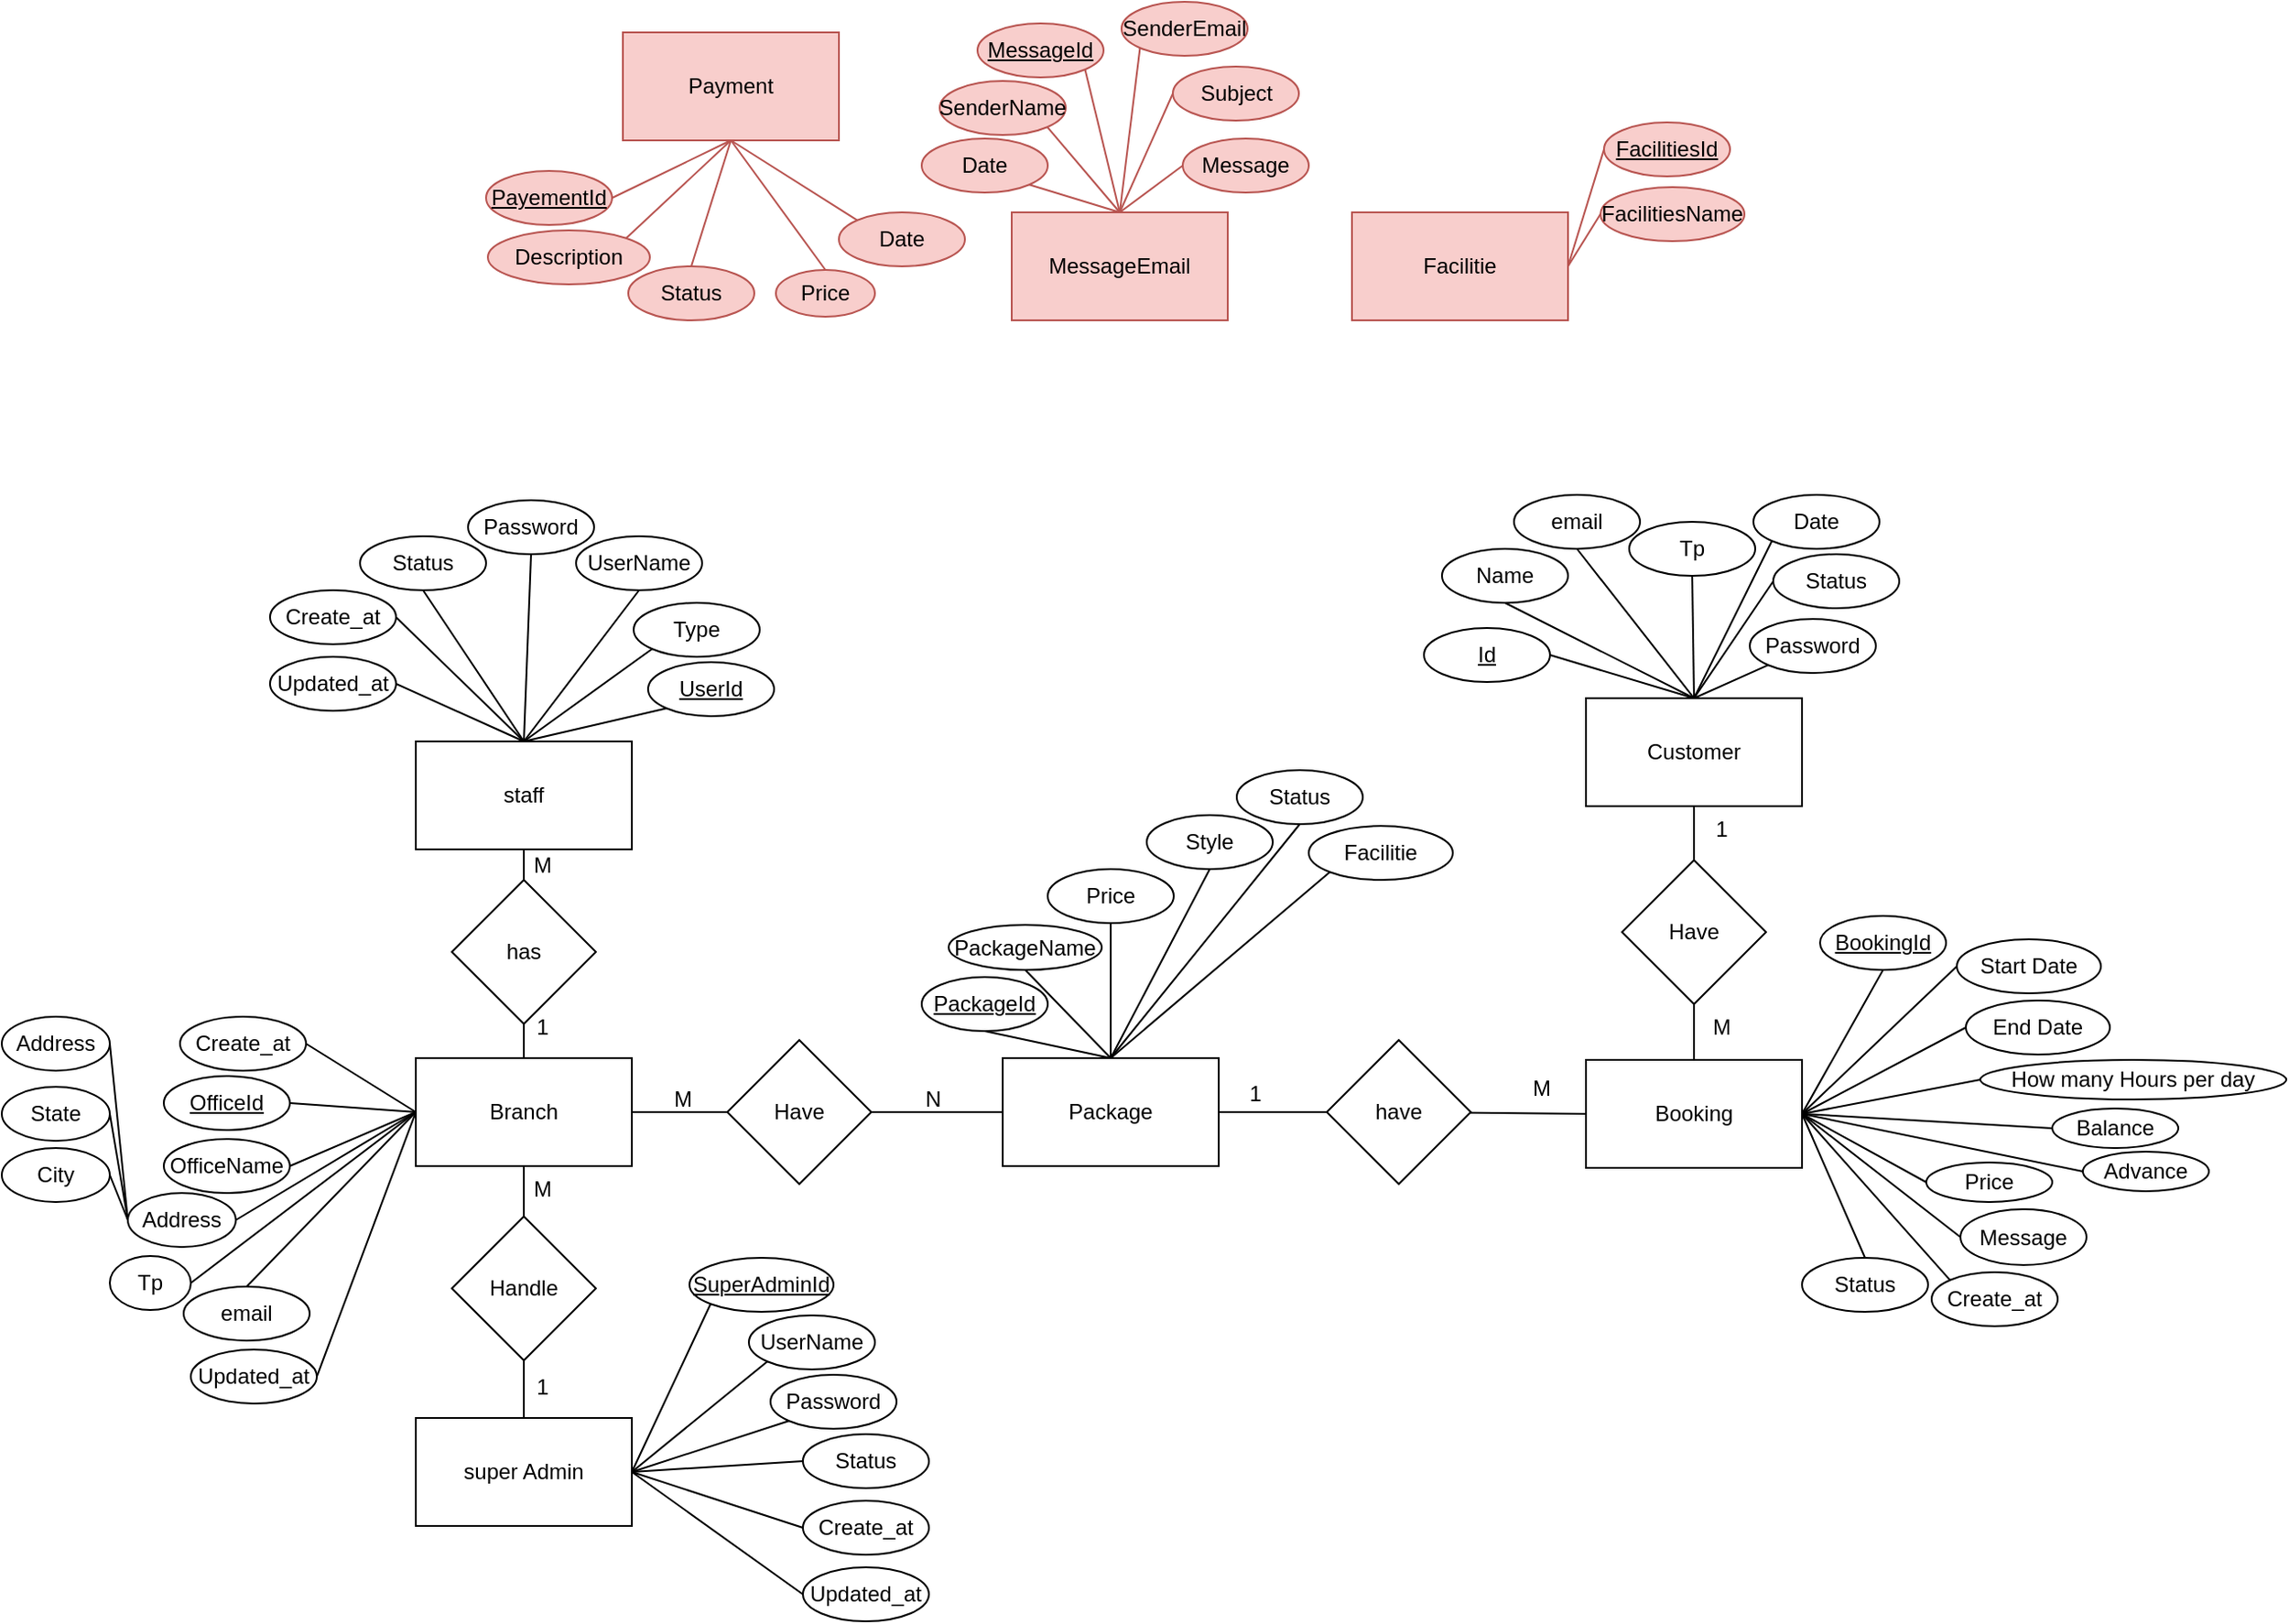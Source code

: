 <mxfile version="28.1.1">
  <diagram name="Page-1" id="bCg78tK670rWkkOkK3GK">
    <mxGraphModel dx="3435" dy="2545" grid="1" gridSize="10" guides="1" tooltips="1" connect="1" arrows="1" fold="1" page="1" pageScale="1" pageWidth="850" pageHeight="1100" math="0" shadow="0">
      <root>
        <mxCell id="0" />
        <mxCell id="1" parent="0" />
        <mxCell id="uy_4LIVcbHyhsobTiHdw-1" value="Branch" style="rounded=0;whiteSpace=wrap;html=1;" vertex="1" parent="1">
          <mxGeometry x="170" y="160" width="120" height="60" as="geometry" />
        </mxCell>
        <mxCell id="uy_4LIVcbHyhsobTiHdw-2" value="Package" style="rounded=0;whiteSpace=wrap;html=1;" vertex="1" parent="1">
          <mxGeometry x="496" y="160" width="120" height="60" as="geometry" />
        </mxCell>
        <mxCell id="uy_4LIVcbHyhsobTiHdw-3" value="Have" style="rhombus;whiteSpace=wrap;html=1;" vertex="1" parent="1">
          <mxGeometry x="343" y="150" width="80" height="80" as="geometry" />
        </mxCell>
        <mxCell id="uy_4LIVcbHyhsobTiHdw-4" value="" style="endArrow=none;html=1;rounded=0;exitX=1;exitY=0.5;exitDx=0;exitDy=0;entryX=0;entryY=0.5;entryDx=0;entryDy=0;" edge="1" parent="1" source="uy_4LIVcbHyhsobTiHdw-7" target="uy_4LIVcbHyhsobTiHdw-1">
          <mxGeometry width="50" height="50" relative="1" as="geometry">
            <mxPoint x="210" y="120" as="sourcePoint" />
            <mxPoint x="260" y="70" as="targetPoint" />
          </mxGeometry>
        </mxCell>
        <mxCell id="uy_4LIVcbHyhsobTiHdw-5" value="" style="endArrow=none;html=1;rounded=0;exitX=1;exitY=0.5;exitDx=0;exitDy=0;entryX=0;entryY=0.5;entryDx=0;entryDy=0;" edge="1" parent="1" source="uy_4LIVcbHyhsobTiHdw-3" target="uy_4LIVcbHyhsobTiHdw-2">
          <mxGeometry width="50" height="50" relative="1" as="geometry">
            <mxPoint x="210" y="120" as="sourcePoint" />
            <mxPoint x="260" y="70" as="targetPoint" />
          </mxGeometry>
        </mxCell>
        <mxCell id="uy_4LIVcbHyhsobTiHdw-6" value="" style="endArrow=none;html=1;rounded=0;exitX=1;exitY=0.5;exitDx=0;exitDy=0;entryX=0;entryY=0.5;entryDx=0;entryDy=0;" edge="1" parent="1" source="uy_4LIVcbHyhsobTiHdw-1" target="uy_4LIVcbHyhsobTiHdw-3">
          <mxGeometry width="50" height="50" relative="1" as="geometry">
            <mxPoint x="210" y="120" as="sourcePoint" />
            <mxPoint x="260" y="70" as="targetPoint" />
          </mxGeometry>
        </mxCell>
        <mxCell id="uy_4LIVcbHyhsobTiHdw-7" value="&lt;u&gt;OfficeId&lt;/u&gt;" style="ellipse;whiteSpace=wrap;html=1;" vertex="1" parent="1">
          <mxGeometry x="30" y="170" width="70" height="30" as="geometry" />
        </mxCell>
        <mxCell id="uy_4LIVcbHyhsobTiHdw-8" value="OfficeName" style="ellipse;whiteSpace=wrap;html=1;" vertex="1" parent="1">
          <mxGeometry x="30" y="205" width="70" height="30" as="geometry" />
        </mxCell>
        <mxCell id="uy_4LIVcbHyhsobTiHdw-9" value="" style="endArrow=none;html=1;rounded=0;exitX=0;exitY=0.5;exitDx=0;exitDy=0;entryX=1;entryY=0.5;entryDx=0;entryDy=0;" edge="1" parent="1" source="uy_4LIVcbHyhsobTiHdw-1" target="uy_4LIVcbHyhsobTiHdw-8">
          <mxGeometry width="50" height="50" relative="1" as="geometry">
            <mxPoint x="200" y="140" as="sourcePoint" />
            <mxPoint x="250" y="90" as="targetPoint" />
          </mxGeometry>
        </mxCell>
        <mxCell id="uy_4LIVcbHyhsobTiHdw-10" value="M" style="text;html=1;align=center;verticalAlign=middle;resizable=0;points=[];autosize=1;strokeColor=none;fillColor=none;" vertex="1" parent="1">
          <mxGeometry x="303" y="168" width="30" height="30" as="geometry" />
        </mxCell>
        <mxCell id="uy_4LIVcbHyhsobTiHdw-11" value="N" style="text;html=1;align=center;verticalAlign=middle;resizable=0;points=[];autosize=1;strokeColor=none;fillColor=none;" vertex="1" parent="1">
          <mxGeometry x="442" y="168" width="30" height="30" as="geometry" />
        </mxCell>
        <mxCell id="uy_4LIVcbHyhsobTiHdw-12" value="PackageName" style="ellipse;whiteSpace=wrap;html=1;" vertex="1" parent="1">
          <mxGeometry x="466" y="86" width="85" height="25" as="geometry" />
        </mxCell>
        <mxCell id="uy_4LIVcbHyhsobTiHdw-13" value="&lt;u&gt;PackageId&lt;/u&gt;" style="ellipse;whiteSpace=wrap;html=1;" vertex="1" parent="1">
          <mxGeometry x="451" y="115" width="70" height="30" as="geometry" />
        </mxCell>
        <mxCell id="uy_4LIVcbHyhsobTiHdw-14" value="" style="endArrow=none;html=1;rounded=0;exitX=0.5;exitY=0;exitDx=0;exitDy=0;entryX=0.5;entryY=1;entryDx=0;entryDy=0;" edge="1" parent="1" source="uy_4LIVcbHyhsobTiHdw-2" target="uy_4LIVcbHyhsobTiHdw-12">
          <mxGeometry width="50" height="50" relative="1" as="geometry">
            <mxPoint x="216" y="90" as="sourcePoint" />
            <mxPoint x="266" y="40" as="targetPoint" />
          </mxGeometry>
        </mxCell>
        <mxCell id="uy_4LIVcbHyhsobTiHdw-16" value="" style="endArrow=none;html=1;rounded=0;entryX=0.5;entryY=1;entryDx=0;entryDy=0;exitX=0.5;exitY=0;exitDx=0;exitDy=0;" edge="1" parent="1" source="uy_4LIVcbHyhsobTiHdw-2" target="uy_4LIVcbHyhsobTiHdw-13">
          <mxGeometry width="50" height="50" relative="1" as="geometry">
            <mxPoint x="226" y="120" as="sourcePoint" />
            <mxPoint x="276" y="70" as="targetPoint" />
          </mxGeometry>
        </mxCell>
        <mxCell id="uy_4LIVcbHyhsobTiHdw-19" value="Facilitie" style="rounded=0;whiteSpace=wrap;html=1;fillColor=#f8cecc;strokeColor=#b85450;" vertex="1" parent="1">
          <mxGeometry x="690" y="-310" width="120" height="60" as="geometry" />
        </mxCell>
        <mxCell id="uy_4LIVcbHyhsobTiHdw-20" value="&lt;u&gt;FacilitiesId&lt;/u&gt;" style="ellipse;whiteSpace=wrap;html=1;fillColor=#f8cecc;strokeColor=#b85450;" vertex="1" parent="1">
          <mxGeometry x="830" y="-360" width="70" height="30" as="geometry" />
        </mxCell>
        <mxCell id="uy_4LIVcbHyhsobTiHdw-21" value="FacilitiesName" style="ellipse;whiteSpace=wrap;html=1;fillColor=#f8cecc;strokeColor=#b85450;" vertex="1" parent="1">
          <mxGeometry x="828" y="-324" width="80" height="30" as="geometry" />
        </mxCell>
        <mxCell id="uy_4LIVcbHyhsobTiHdw-24" value="" style="endArrow=none;html=1;rounded=0;entryX=0;entryY=0.5;entryDx=0;entryDy=0;exitX=1;exitY=0.5;exitDx=0;exitDy=0;fillColor=#f8cecc;strokeColor=#b85450;" edge="1" parent="1" source="uy_4LIVcbHyhsobTiHdw-19" target="uy_4LIVcbHyhsobTiHdw-21">
          <mxGeometry width="50" height="50" relative="1" as="geometry">
            <mxPoint x="480" y="-310" as="sourcePoint" />
            <mxPoint x="530" y="-360" as="targetPoint" />
          </mxGeometry>
        </mxCell>
        <mxCell id="uy_4LIVcbHyhsobTiHdw-26" value="" style="endArrow=none;html=1;rounded=0;entryX=0;entryY=0.5;entryDx=0;entryDy=0;exitX=1;exitY=0.5;exitDx=0;exitDy=0;fillColor=#f8cecc;strokeColor=#b85450;" edge="1" parent="1" source="uy_4LIVcbHyhsobTiHdw-19" target="uy_4LIVcbHyhsobTiHdw-20">
          <mxGeometry width="50" height="50" relative="1" as="geometry">
            <mxPoint x="500" y="-290" as="sourcePoint" />
            <mxPoint x="550" y="-340" as="targetPoint" />
          </mxGeometry>
        </mxCell>
        <mxCell id="uy_4LIVcbHyhsobTiHdw-27" value="Price" style="ellipse;whiteSpace=wrap;html=1;" vertex="1" parent="1">
          <mxGeometry x="521" y="55" width="70" height="30" as="geometry" />
        </mxCell>
        <mxCell id="uy_4LIVcbHyhsobTiHdw-28" value="" style="endArrow=none;html=1;rounded=0;entryX=0.5;entryY=1;entryDx=0;entryDy=0;exitX=0.5;exitY=0;exitDx=0;exitDy=0;" edge="1" parent="1" source="uy_4LIVcbHyhsobTiHdw-2" target="uy_4LIVcbHyhsobTiHdw-30">
          <mxGeometry width="50" height="50" relative="1" as="geometry">
            <mxPoint x="246" y="370" as="sourcePoint" />
            <mxPoint x="296" y="320" as="targetPoint" />
          </mxGeometry>
        </mxCell>
        <mxCell id="uy_4LIVcbHyhsobTiHdw-29" value="" style="endArrow=none;html=1;rounded=0;entryX=0.5;entryY=1;entryDx=0;entryDy=0;exitX=0.5;exitY=0;exitDx=0;exitDy=0;" edge="1" parent="1" source="uy_4LIVcbHyhsobTiHdw-2" target="uy_4LIVcbHyhsobTiHdw-27">
          <mxGeometry width="50" height="50" relative="1" as="geometry">
            <mxPoint x="246" y="370" as="sourcePoint" />
            <mxPoint x="296" y="320" as="targetPoint" />
          </mxGeometry>
        </mxCell>
        <mxCell id="uy_4LIVcbHyhsobTiHdw-30" value="Style" style="ellipse;whiteSpace=wrap;html=1;" vertex="1" parent="1">
          <mxGeometry x="576" y="25" width="70" height="30" as="geometry" />
        </mxCell>
        <mxCell id="uy_4LIVcbHyhsobTiHdw-31" value="Status" style="ellipse;whiteSpace=wrap;html=1;" vertex="1" parent="1">
          <mxGeometry x="626" width="70" height="30" as="geometry" />
        </mxCell>
        <mxCell id="uy_4LIVcbHyhsobTiHdw-32" value="" style="endArrow=none;html=1;rounded=0;exitX=0.5;exitY=0;exitDx=0;exitDy=0;entryX=0.5;entryY=1;entryDx=0;entryDy=0;" edge="1" parent="1" source="uy_4LIVcbHyhsobTiHdw-2" target="uy_4LIVcbHyhsobTiHdw-31">
          <mxGeometry width="50" height="50" relative="1" as="geometry">
            <mxPoint x="686" y="240" as="sourcePoint" />
            <mxPoint x="736" y="190" as="targetPoint" />
          </mxGeometry>
        </mxCell>
        <mxCell id="uy_4LIVcbHyhsobTiHdw-33" value="Address" style="ellipse;whiteSpace=wrap;html=1;" vertex="1" parent="1">
          <mxGeometry x="10" y="235" width="60" height="30" as="geometry" />
        </mxCell>
        <mxCell id="uy_4LIVcbHyhsobTiHdw-34" value="Tp" style="ellipse;whiteSpace=wrap;html=1;" vertex="1" parent="1">
          <mxGeometry y="270" width="45" height="30" as="geometry" />
        </mxCell>
        <mxCell id="uy_4LIVcbHyhsobTiHdw-35" value="email" style="ellipse;whiteSpace=wrap;html=1;" vertex="1" parent="1">
          <mxGeometry x="41" y="287" width="70" height="30" as="geometry" />
        </mxCell>
        <mxCell id="uy_4LIVcbHyhsobTiHdw-36" value="" style="endArrow=none;html=1;rounded=0;entryX=0.5;entryY=0;entryDx=0;entryDy=0;exitX=0;exitY=0.5;exitDx=0;exitDy=0;" edge="1" parent="1" source="uy_4LIVcbHyhsobTiHdw-1" target="uy_4LIVcbHyhsobTiHdw-35">
          <mxGeometry width="50" height="50" relative="1" as="geometry">
            <mxPoint x="290" y="300" as="sourcePoint" />
            <mxPoint x="340" y="250" as="targetPoint" />
          </mxGeometry>
        </mxCell>
        <mxCell id="uy_4LIVcbHyhsobTiHdw-37" value="" style="endArrow=none;html=1;rounded=0;entryX=1;entryY=0.5;entryDx=0;entryDy=0;exitX=0;exitY=0.5;exitDx=0;exitDy=0;" edge="1" parent="1" source="uy_4LIVcbHyhsobTiHdw-1" target="uy_4LIVcbHyhsobTiHdw-34">
          <mxGeometry width="50" height="50" relative="1" as="geometry">
            <mxPoint x="280" y="300" as="sourcePoint" />
            <mxPoint x="330" y="250" as="targetPoint" />
          </mxGeometry>
        </mxCell>
        <mxCell id="uy_4LIVcbHyhsobTiHdw-38" value="" style="endArrow=none;html=1;rounded=0;entryX=1;entryY=0.5;entryDx=0;entryDy=0;exitX=0;exitY=0.5;exitDx=0;exitDy=0;" edge="1" parent="1" source="uy_4LIVcbHyhsobTiHdw-1" target="uy_4LIVcbHyhsobTiHdw-33">
          <mxGeometry width="50" height="50" relative="1" as="geometry">
            <mxPoint x="280" y="300" as="sourcePoint" />
            <mxPoint x="330" y="250" as="targetPoint" />
          </mxGeometry>
        </mxCell>
        <mxCell id="uy_4LIVcbHyhsobTiHdw-44" value="Customer" style="rounded=0;whiteSpace=wrap;html=1;" vertex="1" parent="1">
          <mxGeometry x="820" y="-40" width="120" height="60" as="geometry" />
        </mxCell>
        <mxCell id="uy_4LIVcbHyhsobTiHdw-45" value="have" style="rhombus;whiteSpace=wrap;html=1;" vertex="1" parent="1">
          <mxGeometry x="676" y="150" width="80" height="80" as="geometry" />
        </mxCell>
        <mxCell id="uy_4LIVcbHyhsobTiHdw-47" value="" style="endArrow=none;html=1;rounded=0;exitX=1;exitY=0.5;exitDx=0;exitDy=0;entryX=0;entryY=0.5;entryDx=0;entryDy=0;" edge="1" parent="1" source="uy_4LIVcbHyhsobTiHdw-2" target="uy_4LIVcbHyhsobTiHdw-45">
          <mxGeometry width="50" height="50" relative="1" as="geometry">
            <mxPoint x="806" y="100" as="sourcePoint" />
            <mxPoint x="856" y="50" as="targetPoint" />
          </mxGeometry>
        </mxCell>
        <mxCell id="uy_4LIVcbHyhsobTiHdw-48" value="&lt;u&gt;Id&lt;/u&gt;" style="ellipse;whiteSpace=wrap;html=1;" vertex="1" parent="1">
          <mxGeometry x="730" y="-79" width="70" height="30" as="geometry" />
        </mxCell>
        <mxCell id="uy_4LIVcbHyhsobTiHdw-49" value="Name" style="ellipse;whiteSpace=wrap;html=1;" vertex="1" parent="1">
          <mxGeometry x="740" y="-123" width="70" height="30" as="geometry" />
        </mxCell>
        <mxCell id="uy_4LIVcbHyhsobTiHdw-50" value="email" style="ellipse;whiteSpace=wrap;html=1;" vertex="1" parent="1">
          <mxGeometry x="780" y="-153" width="70" height="30" as="geometry" />
        </mxCell>
        <mxCell id="uy_4LIVcbHyhsobTiHdw-52" value="Message" style="ellipse;whiteSpace=wrap;html=1;" vertex="1" parent="1">
          <mxGeometry x="1028" y="244" width="70" height="31" as="geometry" />
        </mxCell>
        <mxCell id="uy_4LIVcbHyhsobTiHdw-54" value="" style="endArrow=none;html=1;rounded=0;entryX=0;entryY=0.5;entryDx=0;entryDy=0;exitX=1;exitY=0.5;exitDx=0;exitDy=0;" edge="1" parent="1" source="uy_4LIVcbHyhsobTiHdw-152" target="uy_4LIVcbHyhsobTiHdw-52">
          <mxGeometry width="50" height="50" relative="1" as="geometry">
            <mxPoint x="830" y="120" as="sourcePoint" />
            <mxPoint x="880" y="70" as="targetPoint" />
          </mxGeometry>
        </mxCell>
        <mxCell id="uy_4LIVcbHyhsobTiHdw-56" value="" style="endArrow=none;html=1;rounded=0;entryX=0.5;entryY=1;entryDx=0;entryDy=0;exitX=0.5;exitY=0;exitDx=0;exitDy=0;" edge="1" parent="1" source="uy_4LIVcbHyhsobTiHdw-44" target="uy_4LIVcbHyhsobTiHdw-50">
          <mxGeometry width="50" height="50" relative="1" as="geometry">
            <mxPoint x="830" y="120" as="sourcePoint" />
            <mxPoint x="880" y="70" as="targetPoint" />
          </mxGeometry>
        </mxCell>
        <mxCell id="uy_4LIVcbHyhsobTiHdw-57" value="" style="endArrow=none;html=1;rounded=0;entryX=0.5;entryY=1;entryDx=0;entryDy=0;exitX=0.5;exitY=0;exitDx=0;exitDy=0;" edge="1" parent="1" source="uy_4LIVcbHyhsobTiHdw-44" target="uy_4LIVcbHyhsobTiHdw-49">
          <mxGeometry width="50" height="50" relative="1" as="geometry">
            <mxPoint x="830" y="120" as="sourcePoint" />
            <mxPoint x="880" y="70" as="targetPoint" />
          </mxGeometry>
        </mxCell>
        <mxCell id="uy_4LIVcbHyhsobTiHdw-58" value="" style="endArrow=none;html=1;rounded=0;entryX=1;entryY=0.5;entryDx=0;entryDy=0;exitX=0.5;exitY=0;exitDx=0;exitDy=0;" edge="1" parent="1" source="uy_4LIVcbHyhsobTiHdw-44" target="uy_4LIVcbHyhsobTiHdw-48">
          <mxGeometry width="50" height="50" relative="1" as="geometry">
            <mxPoint x="830" y="120" as="sourcePoint" />
            <mxPoint x="880" y="70" as="targetPoint" />
          </mxGeometry>
        </mxCell>
        <mxCell id="uy_4LIVcbHyhsobTiHdw-59" value="Status" style="ellipse;whiteSpace=wrap;html=1;" vertex="1" parent="1">
          <mxGeometry x="940" y="271" width="70" height="30" as="geometry" />
        </mxCell>
        <mxCell id="uy_4LIVcbHyhsobTiHdw-60" value="" style="endArrow=none;html=1;rounded=0;exitX=0.5;exitY=0;exitDx=0;exitDy=0;entryX=1;entryY=0.5;entryDx=0;entryDy=0;" edge="1" parent="1" source="uy_4LIVcbHyhsobTiHdw-59" target="uy_4LIVcbHyhsobTiHdw-152">
          <mxGeometry width="50" height="50" relative="1" as="geometry">
            <mxPoint x="785" y="310" as="sourcePoint" />
            <mxPoint x="835" y="260" as="targetPoint" />
          </mxGeometry>
        </mxCell>
        <mxCell id="uy_4LIVcbHyhsobTiHdw-61" value="MessageEmail" style="rounded=0;whiteSpace=wrap;html=1;fillColor=#f8cecc;strokeColor=#b85450;" vertex="1" parent="1">
          <mxGeometry x="501" y="-310" width="120" height="60" as="geometry" />
        </mxCell>
        <mxCell id="uy_4LIVcbHyhsobTiHdw-62" value="Have" style="rhombus;whiteSpace=wrap;html=1;" vertex="1" parent="1">
          <mxGeometry x="840" y="50" width="80" height="80" as="geometry" />
        </mxCell>
        <mxCell id="uy_4LIVcbHyhsobTiHdw-64" value="" style="endArrow=none;html=1;rounded=0;exitX=0.5;exitY=0;exitDx=0;exitDy=0;entryX=0.5;entryY=1;entryDx=0;entryDy=0;" edge="1" parent="1" source="uy_4LIVcbHyhsobTiHdw-152" target="uy_4LIVcbHyhsobTiHdw-62">
          <mxGeometry width="50" height="50" relative="1" as="geometry">
            <mxPoint x="670" y="-209" as="sourcePoint" />
            <mxPoint x="720" y="-259" as="targetPoint" />
          </mxGeometry>
        </mxCell>
        <mxCell id="uy_4LIVcbHyhsobTiHdw-67" value="&lt;u&gt;MessageId&lt;/u&gt;" style="ellipse;whiteSpace=wrap;html=1;fillColor=#f8cecc;strokeColor=#b85450;" vertex="1" parent="1">
          <mxGeometry x="482" y="-415" width="70" height="30" as="geometry" />
        </mxCell>
        <mxCell id="uy_4LIVcbHyhsobTiHdw-68" value="SenderName" style="ellipse;whiteSpace=wrap;html=1;fillColor=#f8cecc;strokeColor=#b85450;" vertex="1" parent="1">
          <mxGeometry x="461" y="-383" width="70" height="30" as="geometry" />
        </mxCell>
        <mxCell id="uy_4LIVcbHyhsobTiHdw-69" value="SenderEmail" style="ellipse;whiteSpace=wrap;html=1;fillColor=#f8cecc;strokeColor=#b85450;" vertex="1" parent="1">
          <mxGeometry x="562" y="-427" width="70" height="30" as="geometry" />
        </mxCell>
        <mxCell id="uy_4LIVcbHyhsobTiHdw-70" value="Subject" style="ellipse;whiteSpace=wrap;html=1;fillColor=#f8cecc;strokeColor=#b85450;" vertex="1" parent="1">
          <mxGeometry x="590.5" y="-391" width="70" height="30" as="geometry" />
        </mxCell>
        <mxCell id="uy_4LIVcbHyhsobTiHdw-71" value="Message" style="ellipse;whiteSpace=wrap;html=1;fillColor=#f8cecc;strokeColor=#b85450;" vertex="1" parent="1">
          <mxGeometry x="596" y="-351" width="70" height="30" as="geometry" />
        </mxCell>
        <mxCell id="uy_4LIVcbHyhsobTiHdw-72" value="" style="endArrow=none;html=1;rounded=0;entryX=1;entryY=1;entryDx=0;entryDy=0;exitX=0.5;exitY=0;exitDx=0;exitDy=0;fillColor=#f8cecc;strokeColor=#b85450;" edge="1" parent="1" source="uy_4LIVcbHyhsobTiHdw-61" target="uy_4LIVcbHyhsobTiHdw-68">
          <mxGeometry width="50" height="50" relative="1" as="geometry">
            <mxPoint x="421" y="-161" as="sourcePoint" />
            <mxPoint x="471" y="-211" as="targetPoint" />
          </mxGeometry>
        </mxCell>
        <mxCell id="uy_4LIVcbHyhsobTiHdw-73" value="" style="endArrow=none;html=1;rounded=0;entryX=0;entryY=0.5;entryDx=0;entryDy=0;exitX=0.5;exitY=0;exitDx=0;exitDy=0;fillColor=#f8cecc;strokeColor=#b85450;" edge="1" parent="1" source="uy_4LIVcbHyhsobTiHdw-61" target="uy_4LIVcbHyhsobTiHdw-71">
          <mxGeometry width="50" height="50" relative="1" as="geometry">
            <mxPoint x="421" y="-151" as="sourcePoint" />
            <mxPoint x="471" y="-201" as="targetPoint" />
          </mxGeometry>
        </mxCell>
        <mxCell id="uy_4LIVcbHyhsobTiHdw-74" value="" style="endArrow=none;html=1;rounded=0;entryX=0;entryY=0.5;entryDx=0;entryDy=0;exitX=0.5;exitY=0;exitDx=0;exitDy=0;fillColor=#f8cecc;strokeColor=#b85450;" edge="1" parent="1" source="uy_4LIVcbHyhsobTiHdw-61" target="uy_4LIVcbHyhsobTiHdw-70">
          <mxGeometry width="50" height="50" relative="1" as="geometry">
            <mxPoint x="421" y="-151" as="sourcePoint" />
            <mxPoint x="471" y="-201" as="targetPoint" />
          </mxGeometry>
        </mxCell>
        <mxCell id="uy_4LIVcbHyhsobTiHdw-75" value="" style="endArrow=none;html=1;rounded=0;entryX=0;entryY=1;entryDx=0;entryDy=0;exitX=0.5;exitY=0;exitDx=0;exitDy=0;fillColor=#f8cecc;strokeColor=#b85450;" edge="1" parent="1" source="uy_4LIVcbHyhsobTiHdw-61" target="uy_4LIVcbHyhsobTiHdw-69">
          <mxGeometry width="50" height="50" relative="1" as="geometry">
            <mxPoint x="421" y="-151" as="sourcePoint" />
            <mxPoint x="471" y="-201" as="targetPoint" />
          </mxGeometry>
        </mxCell>
        <mxCell id="uy_4LIVcbHyhsobTiHdw-76" value="" style="endArrow=none;html=1;rounded=0;entryX=1;entryY=1;entryDx=0;entryDy=0;exitX=0.5;exitY=0;exitDx=0;exitDy=0;fillColor=#f8cecc;strokeColor=#b85450;" edge="1" parent="1" source="uy_4LIVcbHyhsobTiHdw-61" target="uy_4LIVcbHyhsobTiHdw-67">
          <mxGeometry width="50" height="50" relative="1" as="geometry">
            <mxPoint x="421" y="-151" as="sourcePoint" />
            <mxPoint x="471" y="-201" as="targetPoint" />
          </mxGeometry>
        </mxCell>
        <mxCell id="uy_4LIVcbHyhsobTiHdw-77" value="staff" style="rounded=0;whiteSpace=wrap;html=1;" vertex="1" parent="1">
          <mxGeometry x="170" y="-16" width="120" height="60" as="geometry" />
        </mxCell>
        <mxCell id="uy_4LIVcbHyhsobTiHdw-78" value="has" style="rhombus;whiteSpace=wrap;html=1;" vertex="1" parent="1">
          <mxGeometry x="190" y="61" width="80" height="80" as="geometry" />
        </mxCell>
        <mxCell id="uy_4LIVcbHyhsobTiHdw-79" value="" style="endArrow=none;html=1;rounded=0;exitX=0.5;exitY=0;exitDx=0;exitDy=0;entryX=0.5;entryY=1;entryDx=0;entryDy=0;" edge="1" parent="1" source="uy_4LIVcbHyhsobTiHdw-78" target="uy_4LIVcbHyhsobTiHdw-77">
          <mxGeometry width="50" height="50" relative="1" as="geometry">
            <mxPoint x="360" y="90" as="sourcePoint" />
            <mxPoint x="410" y="40" as="targetPoint" />
          </mxGeometry>
        </mxCell>
        <mxCell id="uy_4LIVcbHyhsobTiHdw-80" value="" style="endArrow=none;html=1;rounded=0;exitX=0.5;exitY=0;exitDx=0;exitDy=0;entryX=0.5;entryY=1;entryDx=0;entryDy=0;" edge="1" parent="1" source="uy_4LIVcbHyhsobTiHdw-1" target="uy_4LIVcbHyhsobTiHdw-78">
          <mxGeometry width="50" height="50" relative="1" as="geometry">
            <mxPoint x="340" y="60" as="sourcePoint" />
            <mxPoint x="390" y="10" as="targetPoint" />
          </mxGeometry>
        </mxCell>
        <mxCell id="uy_4LIVcbHyhsobTiHdw-82" value="&lt;u&gt;UserId&lt;/u&gt;" style="ellipse;whiteSpace=wrap;html=1;" vertex="1" parent="1">
          <mxGeometry x="299" y="-60" width="70" height="30" as="geometry" />
        </mxCell>
        <mxCell id="uy_4LIVcbHyhsobTiHdw-83" value="UserName" style="ellipse;whiteSpace=wrap;html=1;" vertex="1" parent="1">
          <mxGeometry x="259" y="-130" width="70" height="30" as="geometry" />
        </mxCell>
        <mxCell id="uy_4LIVcbHyhsobTiHdw-84" value="Type" style="ellipse;whiteSpace=wrap;html=1;" vertex="1" parent="1">
          <mxGeometry x="291" y="-93" width="70" height="30" as="geometry" />
        </mxCell>
        <mxCell id="uy_4LIVcbHyhsobTiHdw-85" value="" style="endArrow=none;html=1;rounded=0;entryX=0;entryY=1;entryDx=0;entryDy=0;exitX=0.5;exitY=0;exitDx=0;exitDy=0;" edge="1" parent="1" source="uy_4LIVcbHyhsobTiHdw-77" target="uy_4LIVcbHyhsobTiHdw-82">
          <mxGeometry width="50" height="50" relative="1" as="geometry">
            <mxPoint x="40" y="-20" as="sourcePoint" />
            <mxPoint x="90" y="-70" as="targetPoint" />
          </mxGeometry>
        </mxCell>
        <mxCell id="uy_4LIVcbHyhsobTiHdw-86" value="" style="endArrow=none;html=1;rounded=0;entryX=0;entryY=1;entryDx=0;entryDy=0;exitX=0.5;exitY=0;exitDx=0;exitDy=0;" edge="1" parent="1" source="uy_4LIVcbHyhsobTiHdw-77" target="uy_4LIVcbHyhsobTiHdw-84">
          <mxGeometry width="50" height="50" relative="1" as="geometry">
            <mxPoint x="40" y="-20" as="sourcePoint" />
            <mxPoint x="90" y="-70" as="targetPoint" />
          </mxGeometry>
        </mxCell>
        <mxCell id="uy_4LIVcbHyhsobTiHdw-87" value="" style="endArrow=none;html=1;rounded=0;entryX=0.5;entryY=1;entryDx=0;entryDy=0;exitX=0.5;exitY=0;exitDx=0;exitDy=0;" edge="1" parent="1" source="uy_4LIVcbHyhsobTiHdw-77" target="uy_4LIVcbHyhsobTiHdw-83">
          <mxGeometry width="50" height="50" relative="1" as="geometry">
            <mxPoint x="40" y="-20" as="sourcePoint" />
            <mxPoint x="90" y="-70" as="targetPoint" />
          </mxGeometry>
        </mxCell>
        <mxCell id="uy_4LIVcbHyhsobTiHdw-89" value="State" style="ellipse;whiteSpace=wrap;html=1;" vertex="1" parent="1">
          <mxGeometry x="-60" y="176" width="60" height="30" as="geometry" />
        </mxCell>
        <mxCell id="uy_4LIVcbHyhsobTiHdw-90" value="City" style="ellipse;whiteSpace=wrap;html=1;" vertex="1" parent="1">
          <mxGeometry x="-60" y="210" width="60" height="30" as="geometry" />
        </mxCell>
        <mxCell id="uy_4LIVcbHyhsobTiHdw-91" value="Address" style="ellipse;whiteSpace=wrap;html=1;" vertex="1" parent="1">
          <mxGeometry x="-60" y="137" width="60" height="30" as="geometry" />
        </mxCell>
        <mxCell id="uy_4LIVcbHyhsobTiHdw-93" value="" style="endArrow=none;html=1;rounded=0;entryX=1;entryY=0.5;entryDx=0;entryDy=0;exitX=0;exitY=0.5;exitDx=0;exitDy=0;" edge="1" parent="1" source="uy_4LIVcbHyhsobTiHdw-33" target="uy_4LIVcbHyhsobTiHdw-91">
          <mxGeometry width="50" height="50" relative="1" as="geometry">
            <mxPoint x="-40" y="300" as="sourcePoint" />
            <mxPoint x="10" y="250" as="targetPoint" />
          </mxGeometry>
        </mxCell>
        <mxCell id="uy_4LIVcbHyhsobTiHdw-94" value="" style="endArrow=none;html=1;rounded=0;entryX=1;entryY=0.5;entryDx=0;entryDy=0;exitX=0;exitY=0.5;exitDx=0;exitDy=0;" edge="1" parent="1" source="uy_4LIVcbHyhsobTiHdw-33" target="uy_4LIVcbHyhsobTiHdw-89">
          <mxGeometry width="50" height="50" relative="1" as="geometry">
            <mxPoint x="-40" y="300" as="sourcePoint" />
            <mxPoint x="10" y="250" as="targetPoint" />
          </mxGeometry>
        </mxCell>
        <mxCell id="uy_4LIVcbHyhsobTiHdw-95" value="" style="endArrow=none;html=1;rounded=0;entryX=1;entryY=0.5;entryDx=0;entryDy=0;exitX=0;exitY=0.5;exitDx=0;exitDy=0;" edge="1" parent="1" source="uy_4LIVcbHyhsobTiHdw-33" target="uy_4LIVcbHyhsobTiHdw-90">
          <mxGeometry width="50" height="50" relative="1" as="geometry">
            <mxPoint x="-40" y="300" as="sourcePoint" />
            <mxPoint x="10" y="250" as="targetPoint" />
          </mxGeometry>
        </mxCell>
        <mxCell id="uy_4LIVcbHyhsobTiHdw-100" value="Date" style="ellipse;whiteSpace=wrap;html=1;" vertex="1" parent="1">
          <mxGeometry x="913" y="-153" width="70" height="30" as="geometry" />
        </mxCell>
        <mxCell id="uy_4LIVcbHyhsobTiHdw-101" value="" style="endArrow=none;html=1;rounded=0;exitX=0.5;exitY=0;exitDx=0;exitDy=0;entryX=0;entryY=1;entryDx=0;entryDy=0;" edge="1" parent="1" source="uy_4LIVcbHyhsobTiHdw-44" target="uy_4LIVcbHyhsobTiHdw-100">
          <mxGeometry width="50" height="50" relative="1" as="geometry">
            <mxPoint x="990" y="50" as="sourcePoint" />
            <mxPoint x="1040" as="targetPoint" />
          </mxGeometry>
        </mxCell>
        <mxCell id="uy_4LIVcbHyhsobTiHdw-109" value="1" style="text;html=1;align=center;verticalAlign=middle;resizable=0;points=[];autosize=1;strokeColor=none;fillColor=none;" vertex="1" parent="1">
          <mxGeometry x="621" y="165" width="30" height="30" as="geometry" />
        </mxCell>
        <mxCell id="uy_4LIVcbHyhsobTiHdw-110" value="M" style="text;html=1;align=center;verticalAlign=middle;resizable=0;points=[];autosize=1;strokeColor=none;fillColor=none;" vertex="1" parent="1">
          <mxGeometry x="225" y="38" width="30" height="30" as="geometry" />
        </mxCell>
        <mxCell id="uy_4LIVcbHyhsobTiHdw-111" value="1" style="text;html=1;align=center;verticalAlign=middle;resizable=0;points=[];autosize=1;strokeColor=none;fillColor=none;" vertex="1" parent="1">
          <mxGeometry x="225" y="128" width="30" height="30" as="geometry" />
        </mxCell>
        <mxCell id="uy_4LIVcbHyhsobTiHdw-112" value="Date" style="ellipse;whiteSpace=wrap;html=1;fillColor=#f8cecc;strokeColor=#b85450;" vertex="1" parent="1">
          <mxGeometry x="451" y="-351" width="70" height="30" as="geometry" />
        </mxCell>
        <mxCell id="uy_4LIVcbHyhsobTiHdw-113" value="" style="endArrow=none;html=1;rounded=0;exitX=0.5;exitY=0;exitDx=0;exitDy=0;entryX=1;entryY=1;entryDx=0;entryDy=0;fillColor=#f8cecc;strokeColor=#b85450;" edge="1" parent="1" source="uy_4LIVcbHyhsobTiHdw-61" target="uy_4LIVcbHyhsobTiHdw-112">
          <mxGeometry width="50" height="50" relative="1" as="geometry">
            <mxPoint x="591" y="-152" as="sourcePoint" />
            <mxPoint x="641" y="-202" as="targetPoint" />
          </mxGeometry>
        </mxCell>
        <mxCell id="uy_4LIVcbHyhsobTiHdw-114" value="Password" style="ellipse;whiteSpace=wrap;html=1;" vertex="1" parent="1">
          <mxGeometry x="199" y="-150" width="70" height="30" as="geometry" />
        </mxCell>
        <mxCell id="uy_4LIVcbHyhsobTiHdw-115" value="Status" style="ellipse;whiteSpace=wrap;html=1;" vertex="1" parent="1">
          <mxGeometry x="139" y="-130" width="70" height="30" as="geometry" />
        </mxCell>
        <mxCell id="uy_4LIVcbHyhsobTiHdw-116" value="Create_at" style="ellipse;whiteSpace=wrap;html=1;" vertex="1" parent="1">
          <mxGeometry x="89" y="-100" width="70" height="30" as="geometry" />
        </mxCell>
        <mxCell id="uy_4LIVcbHyhsobTiHdw-117" value="Updated_at" style="ellipse;whiteSpace=wrap;html=1;" vertex="1" parent="1">
          <mxGeometry x="89" y="-63" width="70" height="30" as="geometry" />
        </mxCell>
        <mxCell id="uy_4LIVcbHyhsobTiHdw-118" value="" style="endArrow=none;html=1;rounded=0;exitX=0.5;exitY=0;exitDx=0;exitDy=0;entryX=0.5;entryY=1;entryDx=0;entryDy=0;" edge="1" parent="1" source="uy_4LIVcbHyhsobTiHdw-77" target="uy_4LIVcbHyhsobTiHdw-115">
          <mxGeometry width="50" height="50" relative="1" as="geometry">
            <mxPoint x="430" y="-90" as="sourcePoint" />
            <mxPoint x="480" y="-140" as="targetPoint" />
          </mxGeometry>
        </mxCell>
        <mxCell id="uy_4LIVcbHyhsobTiHdw-123" value="" style="endArrow=none;html=1;rounded=0;exitX=0.5;exitY=0;exitDx=0;exitDy=0;entryX=1;entryY=0.5;entryDx=0;entryDy=0;" edge="1" parent="1" source="uy_4LIVcbHyhsobTiHdw-77" target="uy_4LIVcbHyhsobTiHdw-117">
          <mxGeometry width="50" height="50" relative="1" as="geometry">
            <mxPoint x="420" y="-90" as="sourcePoint" />
            <mxPoint x="470" y="-140" as="targetPoint" />
          </mxGeometry>
        </mxCell>
        <mxCell id="uy_4LIVcbHyhsobTiHdw-124" value="" style="endArrow=none;html=1;rounded=0;exitX=0.5;exitY=0;exitDx=0;exitDy=0;entryX=1;entryY=0.5;entryDx=0;entryDy=0;" edge="1" parent="1" source="uy_4LIVcbHyhsobTiHdw-77" target="uy_4LIVcbHyhsobTiHdw-116">
          <mxGeometry width="50" height="50" relative="1" as="geometry">
            <mxPoint x="420" y="-90" as="sourcePoint" />
            <mxPoint x="470" y="-140" as="targetPoint" />
          </mxGeometry>
        </mxCell>
        <mxCell id="uy_4LIVcbHyhsobTiHdw-125" value="" style="endArrow=none;html=1;rounded=0;exitX=0.5;exitY=0;exitDx=0;exitDy=0;entryX=0.5;entryY=1;entryDx=0;entryDy=0;" edge="1" parent="1" source="uy_4LIVcbHyhsobTiHdw-77" target="uy_4LIVcbHyhsobTiHdw-114">
          <mxGeometry width="50" height="50" relative="1" as="geometry">
            <mxPoint x="420" y="-90" as="sourcePoint" />
            <mxPoint x="470" y="-140" as="targetPoint" />
          </mxGeometry>
        </mxCell>
        <mxCell id="uy_4LIVcbHyhsobTiHdw-126" value="Create_at" style="ellipse;whiteSpace=wrap;html=1;" vertex="1" parent="1">
          <mxGeometry x="39" y="137" width="70" height="30" as="geometry" />
        </mxCell>
        <mxCell id="uy_4LIVcbHyhsobTiHdw-127" value="Updated_at" style="ellipse;whiteSpace=wrap;html=1;" vertex="1" parent="1">
          <mxGeometry x="45" y="322" width="70" height="30" as="geometry" />
        </mxCell>
        <mxCell id="uy_4LIVcbHyhsobTiHdw-130" value="" style="endArrow=none;html=1;rounded=0;exitX=1;exitY=0.5;exitDx=0;exitDy=0;entryX=0;entryY=0.5;entryDx=0;entryDy=0;" edge="1" parent="1" source="uy_4LIVcbHyhsobTiHdw-127" target="uy_4LIVcbHyhsobTiHdw-1">
          <mxGeometry width="50" height="50" relative="1" as="geometry">
            <mxPoint x="380" y="70" as="sourcePoint" />
            <mxPoint x="430" y="20" as="targetPoint" />
          </mxGeometry>
        </mxCell>
        <mxCell id="uy_4LIVcbHyhsobTiHdw-131" value="" style="endArrow=none;html=1;rounded=0;exitX=1;exitY=0.5;exitDx=0;exitDy=0;entryX=0;entryY=0.5;entryDx=0;entryDy=0;" edge="1" parent="1" source="uy_4LIVcbHyhsobTiHdw-126" target="uy_4LIVcbHyhsobTiHdw-1">
          <mxGeometry width="50" height="50" relative="1" as="geometry">
            <mxPoint x="380" y="70" as="sourcePoint" />
            <mxPoint x="430" y="20" as="targetPoint" />
          </mxGeometry>
        </mxCell>
        <mxCell id="uy_4LIVcbHyhsobTiHdw-132" value="Handle" style="rhombus;whiteSpace=wrap;html=1;" vertex="1" parent="1">
          <mxGeometry x="190" y="248" width="80" height="80" as="geometry" />
        </mxCell>
        <mxCell id="uy_4LIVcbHyhsobTiHdw-133" value="super Admin" style="rounded=0;whiteSpace=wrap;html=1;" vertex="1" parent="1">
          <mxGeometry x="170" y="360" width="120" height="60" as="geometry" />
        </mxCell>
        <mxCell id="uy_4LIVcbHyhsobTiHdw-134" value="" style="endArrow=none;html=1;rounded=0;exitX=0.5;exitY=0;exitDx=0;exitDy=0;entryX=0.5;entryY=1;entryDx=0;entryDy=0;" edge="1" parent="1" source="uy_4LIVcbHyhsobTiHdw-132" target="uy_4LIVcbHyhsobTiHdw-1">
          <mxGeometry width="50" height="50" relative="1" as="geometry">
            <mxPoint x="350" y="340" as="sourcePoint" />
            <mxPoint x="400" y="290" as="targetPoint" />
          </mxGeometry>
        </mxCell>
        <mxCell id="uy_4LIVcbHyhsobTiHdw-135" value="" style="endArrow=none;html=1;rounded=0;exitX=0.5;exitY=0;exitDx=0;exitDy=0;entryX=0.5;entryY=1;entryDx=0;entryDy=0;" edge="1" parent="1" source="uy_4LIVcbHyhsobTiHdw-133" target="uy_4LIVcbHyhsobTiHdw-132">
          <mxGeometry width="50" height="50" relative="1" as="geometry">
            <mxPoint x="350" y="330" as="sourcePoint" />
            <mxPoint x="400" y="280" as="targetPoint" />
          </mxGeometry>
        </mxCell>
        <mxCell id="uy_4LIVcbHyhsobTiHdw-136" value="&lt;u&gt;SuperAdminId&lt;/u&gt;" style="ellipse;whiteSpace=wrap;html=1;" vertex="1" parent="1">
          <mxGeometry x="322" y="271" width="80" height="30" as="geometry" />
        </mxCell>
        <mxCell id="uy_4LIVcbHyhsobTiHdw-137" value="UserName" style="ellipse;whiteSpace=wrap;html=1;" vertex="1" parent="1">
          <mxGeometry x="355" y="303" width="70" height="30" as="geometry" />
        </mxCell>
        <mxCell id="uy_4LIVcbHyhsobTiHdw-139" value="Password" style="ellipse;whiteSpace=wrap;html=1;" vertex="1" parent="1">
          <mxGeometry x="367" y="336" width="70" height="30" as="geometry" />
        </mxCell>
        <mxCell id="uy_4LIVcbHyhsobTiHdw-140" value="Status" style="ellipse;whiteSpace=wrap;html=1;" vertex="1" parent="1">
          <mxGeometry x="385" y="369" width="70" height="30" as="geometry" />
        </mxCell>
        <mxCell id="uy_4LIVcbHyhsobTiHdw-141" value="Create_at" style="ellipse;whiteSpace=wrap;html=1;" vertex="1" parent="1">
          <mxGeometry x="385" y="406" width="70" height="30" as="geometry" />
        </mxCell>
        <mxCell id="uy_4LIVcbHyhsobTiHdw-142" value="Updated_at" style="ellipse;whiteSpace=wrap;html=1;" vertex="1" parent="1">
          <mxGeometry x="385" y="443" width="70" height="30" as="geometry" />
        </mxCell>
        <mxCell id="uy_4LIVcbHyhsobTiHdw-144" value="" style="endArrow=none;html=1;rounded=0;entryX=0;entryY=0.5;entryDx=0;entryDy=0;exitX=1;exitY=0.5;exitDx=0;exitDy=0;" edge="1" parent="1" source="uy_4LIVcbHyhsobTiHdw-133" target="uy_4LIVcbHyhsobTiHdw-142">
          <mxGeometry width="50" height="50" relative="1" as="geometry">
            <mxPoint x="50" y="540" as="sourcePoint" />
            <mxPoint x="100" y="490" as="targetPoint" />
          </mxGeometry>
        </mxCell>
        <mxCell id="uy_4LIVcbHyhsobTiHdw-145" value="" style="endArrow=none;html=1;rounded=0;entryX=0;entryY=0.5;entryDx=0;entryDy=0;exitX=1;exitY=0.5;exitDx=0;exitDy=0;" edge="1" parent="1" source="uy_4LIVcbHyhsobTiHdw-133" target="uy_4LIVcbHyhsobTiHdw-141">
          <mxGeometry width="50" height="50" relative="1" as="geometry">
            <mxPoint x="50" y="540" as="sourcePoint" />
            <mxPoint x="100" y="490" as="targetPoint" />
          </mxGeometry>
        </mxCell>
        <mxCell id="uy_4LIVcbHyhsobTiHdw-146" value="" style="endArrow=none;html=1;rounded=0;entryX=0;entryY=0.5;entryDx=0;entryDy=0;exitX=1;exitY=0.5;exitDx=0;exitDy=0;" edge="1" parent="1" source="uy_4LIVcbHyhsobTiHdw-133" target="uy_4LIVcbHyhsobTiHdw-140">
          <mxGeometry width="50" height="50" relative="1" as="geometry">
            <mxPoint x="50" y="540" as="sourcePoint" />
            <mxPoint x="100" y="490" as="targetPoint" />
          </mxGeometry>
        </mxCell>
        <mxCell id="uy_4LIVcbHyhsobTiHdw-147" value="" style="endArrow=none;html=1;rounded=0;entryX=0;entryY=1;entryDx=0;entryDy=0;exitX=1;exitY=0.5;exitDx=0;exitDy=0;" edge="1" parent="1" source="uy_4LIVcbHyhsobTiHdw-133" target="uy_4LIVcbHyhsobTiHdw-139">
          <mxGeometry width="50" height="50" relative="1" as="geometry">
            <mxPoint x="50" y="540" as="sourcePoint" />
            <mxPoint x="100" y="490" as="targetPoint" />
          </mxGeometry>
        </mxCell>
        <mxCell id="uy_4LIVcbHyhsobTiHdw-148" value="" style="endArrow=none;html=1;rounded=0;entryX=0;entryY=1;entryDx=0;entryDy=0;exitX=1;exitY=0.5;exitDx=0;exitDy=0;" edge="1" parent="1" source="uy_4LIVcbHyhsobTiHdw-133" target="uy_4LIVcbHyhsobTiHdw-137">
          <mxGeometry width="50" height="50" relative="1" as="geometry">
            <mxPoint x="50" y="540" as="sourcePoint" />
            <mxPoint x="100" y="490" as="targetPoint" />
          </mxGeometry>
        </mxCell>
        <mxCell id="uy_4LIVcbHyhsobTiHdw-149" value="" style="endArrow=none;html=1;rounded=0;entryX=0;entryY=1;entryDx=0;entryDy=0;exitX=1;exitY=0.5;exitDx=0;exitDy=0;" edge="1" parent="1" source="uy_4LIVcbHyhsobTiHdw-133" target="uy_4LIVcbHyhsobTiHdw-136">
          <mxGeometry width="50" height="50" relative="1" as="geometry">
            <mxPoint x="50" y="540" as="sourcePoint" />
            <mxPoint x="100" y="490" as="targetPoint" />
          </mxGeometry>
        </mxCell>
        <mxCell id="uy_4LIVcbHyhsobTiHdw-150" value="M" style="text;html=1;align=center;verticalAlign=middle;resizable=0;points=[];autosize=1;strokeColor=none;fillColor=none;" vertex="1" parent="1">
          <mxGeometry x="225" y="218" width="30" height="30" as="geometry" />
        </mxCell>
        <mxCell id="uy_4LIVcbHyhsobTiHdw-151" value="1" style="text;html=1;align=center;verticalAlign=middle;resizable=0;points=[];autosize=1;strokeColor=none;fillColor=none;" vertex="1" parent="1">
          <mxGeometry x="225" y="328" width="30" height="30" as="geometry" />
        </mxCell>
        <mxCell id="uy_4LIVcbHyhsobTiHdw-152" value="Booking" style="rounded=0;whiteSpace=wrap;html=1;" vertex="1" parent="1">
          <mxGeometry x="820" y="161" width="120" height="60" as="geometry" />
        </mxCell>
        <mxCell id="uy_4LIVcbHyhsobTiHdw-153" value="" style="endArrow=none;html=1;rounded=0;entryX=0;entryY=0.5;entryDx=0;entryDy=0;" edge="1" parent="1" source="uy_4LIVcbHyhsobTiHdw-45" target="uy_4LIVcbHyhsobTiHdw-152">
          <mxGeometry width="50" height="50" relative="1" as="geometry">
            <mxPoint x="820" y="240" as="sourcePoint" />
            <mxPoint x="890.711" y="190" as="targetPoint" />
          </mxGeometry>
        </mxCell>
        <mxCell id="uy_4LIVcbHyhsobTiHdw-154" value="" style="endArrow=none;html=1;rounded=0;exitX=0.5;exitY=0;exitDx=0;exitDy=0;entryX=0.5;entryY=1;entryDx=0;entryDy=0;" edge="1" parent="1" source="uy_4LIVcbHyhsobTiHdw-62" target="uy_4LIVcbHyhsobTiHdw-44">
          <mxGeometry width="50" height="50" relative="1" as="geometry">
            <mxPoint x="945" y="130" as="sourcePoint" />
            <mxPoint x="995" y="80" as="targetPoint" />
          </mxGeometry>
        </mxCell>
        <mxCell id="uy_4LIVcbHyhsobTiHdw-156" value="&lt;u&gt;BookingId&lt;/u&gt;" style="ellipse;whiteSpace=wrap;html=1;" vertex="1" parent="1">
          <mxGeometry x="950" y="81" width="70" height="30" as="geometry" />
        </mxCell>
        <mxCell id="uy_4LIVcbHyhsobTiHdw-157" value="Start Date" style="ellipse;whiteSpace=wrap;html=1;" vertex="1" parent="1">
          <mxGeometry x="1026" y="94" width="80" height="30" as="geometry" />
        </mxCell>
        <mxCell id="uy_4LIVcbHyhsobTiHdw-158" value="M" style="text;html=1;align=center;verticalAlign=middle;resizable=0;points=[];autosize=1;strokeColor=none;fillColor=none;" vertex="1" parent="1">
          <mxGeometry x="780" y="162" width="30" height="30" as="geometry" />
        </mxCell>
        <mxCell id="uy_4LIVcbHyhsobTiHdw-159" value="1" style="text;html=1;align=center;verticalAlign=middle;resizable=0;points=[];autosize=1;strokeColor=none;fillColor=none;" vertex="1" parent="1">
          <mxGeometry x="880" y="18" width="30" height="30" as="geometry" />
        </mxCell>
        <mxCell id="uy_4LIVcbHyhsobTiHdw-160" value="M" style="text;html=1;align=center;verticalAlign=middle;resizable=0;points=[];autosize=1;strokeColor=none;fillColor=none;" vertex="1" parent="1">
          <mxGeometry x="880" y="128" width="30" height="30" as="geometry" />
        </mxCell>
        <mxCell id="uy_4LIVcbHyhsobTiHdw-161" value="Tp" style="ellipse;whiteSpace=wrap;html=1;" vertex="1" parent="1">
          <mxGeometry x="844" y="-138" width="70" height="30" as="geometry" />
        </mxCell>
        <mxCell id="uy_4LIVcbHyhsobTiHdw-163" value="Create_at" style="ellipse;whiteSpace=wrap;html=1;" vertex="1" parent="1">
          <mxGeometry x="1012" y="279" width="70" height="30" as="geometry" />
        </mxCell>
        <mxCell id="uy_4LIVcbHyhsobTiHdw-166" value="" style="endArrow=none;html=1;rounded=0;entryX=0;entryY=0;entryDx=0;entryDy=0;exitX=1;exitY=0.5;exitDx=0;exitDy=0;" edge="1" parent="1" source="uy_4LIVcbHyhsobTiHdw-152" target="uy_4LIVcbHyhsobTiHdw-163">
          <mxGeometry width="50" height="50" relative="1" as="geometry">
            <mxPoint x="855" y="320" as="sourcePoint" />
            <mxPoint x="905" y="270" as="targetPoint" />
          </mxGeometry>
        </mxCell>
        <mxCell id="uy_4LIVcbHyhsobTiHdw-167" value="" style="endArrow=none;html=1;rounded=0;entryX=0;entryY=0.5;entryDx=0;entryDy=0;exitX=1;exitY=0.5;exitDx=0;exitDy=0;" edge="1" parent="1" source="uy_4LIVcbHyhsobTiHdw-152" target="uy_4LIVcbHyhsobTiHdw-157">
          <mxGeometry width="50" height="50" relative="1" as="geometry">
            <mxPoint x="855" y="320" as="sourcePoint" />
            <mxPoint x="975" y="190" as="targetPoint" />
          </mxGeometry>
        </mxCell>
        <mxCell id="uy_4LIVcbHyhsobTiHdw-168" value="" style="endArrow=none;html=1;rounded=0;entryX=0.5;entryY=1;entryDx=0;entryDy=0;exitX=1;exitY=0.5;exitDx=0;exitDy=0;" edge="1" parent="1" source="uy_4LIVcbHyhsobTiHdw-152" target="uy_4LIVcbHyhsobTiHdw-156">
          <mxGeometry width="50" height="50" relative="1" as="geometry">
            <mxPoint x="855" y="320" as="sourcePoint" />
            <mxPoint x="905" y="270" as="targetPoint" />
          </mxGeometry>
        </mxCell>
        <mxCell id="uy_4LIVcbHyhsobTiHdw-170" value="Payment" style="rounded=0;whiteSpace=wrap;html=1;fillColor=#f8cecc;strokeColor=#b85450;" vertex="1" parent="1">
          <mxGeometry x="285" y="-410" width="120" height="60" as="geometry" />
        </mxCell>
        <mxCell id="uy_4LIVcbHyhsobTiHdw-174" value="" style="endArrow=none;html=1;rounded=0;exitX=0.5;exitY=0;exitDx=0;exitDy=0;entryX=0.5;entryY=1;entryDx=0;entryDy=0;" edge="1" parent="1" source="uy_4LIVcbHyhsobTiHdw-44" target="uy_4LIVcbHyhsobTiHdw-161">
          <mxGeometry width="50" height="50" relative="1" as="geometry">
            <mxPoint x="1105" y="50" as="sourcePoint" />
            <mxPoint x="1155" as="targetPoint" />
          </mxGeometry>
        </mxCell>
        <mxCell id="uy_4LIVcbHyhsobTiHdw-177" value="Description" style="ellipse;whiteSpace=wrap;html=1;fillColor=#f8cecc;strokeColor=#b85450;" vertex="1" parent="1">
          <mxGeometry x="210" y="-300" width="90" height="30" as="geometry" />
        </mxCell>
        <mxCell id="uy_4LIVcbHyhsobTiHdw-178" value="&lt;u&gt;PayementId&lt;/u&gt;" style="ellipse;whiteSpace=wrap;html=1;fillColor=#f8cecc;strokeColor=#b85450;" vertex="1" parent="1">
          <mxGeometry x="209" y="-333" width="70" height="30" as="geometry" />
        </mxCell>
        <mxCell id="uy_4LIVcbHyhsobTiHdw-179" value="Status" style="ellipse;whiteSpace=wrap;html=1;fillColor=#f8cecc;strokeColor=#b85450;" vertex="1" parent="1">
          <mxGeometry x="288" y="-280" width="70" height="30" as="geometry" />
        </mxCell>
        <mxCell id="uy_4LIVcbHyhsobTiHdw-180" value="Price" style="ellipse;whiteSpace=wrap;html=1;fillColor=#f8cecc;strokeColor=#b85450;" vertex="1" parent="1">
          <mxGeometry x="370" y="-278" width="55" height="26" as="geometry" />
        </mxCell>
        <mxCell id="uy_4LIVcbHyhsobTiHdw-181" value="Date" style="ellipse;whiteSpace=wrap;html=1;fillColor=#f8cecc;strokeColor=#b85450;" vertex="1" parent="1">
          <mxGeometry x="405" y="-310" width="70" height="30" as="geometry" />
        </mxCell>
        <mxCell id="uy_4LIVcbHyhsobTiHdw-182" value="" style="endArrow=none;html=1;rounded=0;entryX=0.5;entryY=1;entryDx=0;entryDy=0;exitX=0;exitY=0;exitDx=0;exitDy=0;fillColor=#f8cecc;strokeColor=#b85450;" edge="1" parent="1" source="uy_4LIVcbHyhsobTiHdw-181" target="uy_4LIVcbHyhsobTiHdw-170">
          <mxGeometry width="50" height="50" relative="1" as="geometry">
            <mxPoint y="-214" as="sourcePoint" />
            <mxPoint x="50" y="-264" as="targetPoint" />
          </mxGeometry>
        </mxCell>
        <mxCell id="uy_4LIVcbHyhsobTiHdw-183" value="" style="endArrow=none;html=1;rounded=0;entryX=0.5;entryY=1;entryDx=0;entryDy=0;exitX=0.5;exitY=0;exitDx=0;exitDy=0;fillColor=#f8cecc;strokeColor=#b85450;" edge="1" parent="1" source="uy_4LIVcbHyhsobTiHdw-180" target="uy_4LIVcbHyhsobTiHdw-170">
          <mxGeometry width="50" height="50" relative="1" as="geometry">
            <mxPoint y="-214" as="sourcePoint" />
            <mxPoint x="50" y="-264" as="targetPoint" />
          </mxGeometry>
        </mxCell>
        <mxCell id="uy_4LIVcbHyhsobTiHdw-184" value="" style="endArrow=none;html=1;rounded=0;entryX=0.5;entryY=1;entryDx=0;entryDy=0;exitX=0.5;exitY=0;exitDx=0;exitDy=0;fillColor=#f8cecc;strokeColor=#b85450;" edge="1" parent="1" source="uy_4LIVcbHyhsobTiHdw-179" target="uy_4LIVcbHyhsobTiHdw-170">
          <mxGeometry width="50" height="50" relative="1" as="geometry">
            <mxPoint y="-214" as="sourcePoint" />
            <mxPoint x="50" y="-264" as="targetPoint" />
          </mxGeometry>
        </mxCell>
        <mxCell id="uy_4LIVcbHyhsobTiHdw-185" value="" style="endArrow=none;html=1;rounded=0;entryX=0.5;entryY=1;entryDx=0;entryDy=0;exitX=1;exitY=0;exitDx=0;exitDy=0;fillColor=#f8cecc;strokeColor=#b85450;" edge="1" parent="1" source="uy_4LIVcbHyhsobTiHdw-177" target="uy_4LIVcbHyhsobTiHdw-170">
          <mxGeometry width="50" height="50" relative="1" as="geometry">
            <mxPoint y="-214" as="sourcePoint" />
            <mxPoint x="50" y="-264" as="targetPoint" />
          </mxGeometry>
        </mxCell>
        <mxCell id="uy_4LIVcbHyhsobTiHdw-186" value="" style="endArrow=none;html=1;rounded=0;entryX=0.5;entryY=1;entryDx=0;entryDy=0;exitX=1;exitY=0.5;exitDx=0;exitDy=0;fillColor=#f8cecc;strokeColor=#b85450;" edge="1" parent="1" source="uy_4LIVcbHyhsobTiHdw-178" target="uy_4LIVcbHyhsobTiHdw-170">
          <mxGeometry width="50" height="50" relative="1" as="geometry">
            <mxPoint y="-214" as="sourcePoint" />
            <mxPoint x="50" y="-264" as="targetPoint" />
          </mxGeometry>
        </mxCell>
        <mxCell id="uy_4LIVcbHyhsobTiHdw-187" value="Status" style="ellipse;whiteSpace=wrap;html=1;" vertex="1" parent="1">
          <mxGeometry x="924" y="-120" width="70" height="30" as="geometry" />
        </mxCell>
        <mxCell id="uy_4LIVcbHyhsobTiHdw-188" value="" style="endArrow=none;html=1;rounded=0;exitX=0.5;exitY=0;exitDx=0;exitDy=0;entryX=0;entryY=0.5;entryDx=0;entryDy=0;" edge="1" parent="1" source="uy_4LIVcbHyhsobTiHdw-44" target="uy_4LIVcbHyhsobTiHdw-187">
          <mxGeometry width="50" height="50" relative="1" as="geometry">
            <mxPoint x="1065" y="60" as="sourcePoint" />
            <mxPoint x="1115" y="10" as="targetPoint" />
          </mxGeometry>
        </mxCell>
        <mxCell id="uy_4LIVcbHyhsobTiHdw-189" value="End Date" style="ellipse;whiteSpace=wrap;html=1;" vertex="1" parent="1">
          <mxGeometry x="1031" y="128" width="80" height="30" as="geometry" />
        </mxCell>
        <mxCell id="uy_4LIVcbHyhsobTiHdw-190" value="How many Hours per day" style="ellipse;whiteSpace=wrap;html=1;" vertex="1" parent="1">
          <mxGeometry x="1039" y="161" width="170" height="22" as="geometry" />
        </mxCell>
        <mxCell id="uy_4LIVcbHyhsobTiHdw-191" value="Price" style="ellipse;whiteSpace=wrap;html=1;" vertex="1" parent="1">
          <mxGeometry x="1009" y="218" width="70" height="22" as="geometry" />
        </mxCell>
        <mxCell id="uy_4LIVcbHyhsobTiHdw-193" value="" style="endArrow=none;html=1;rounded=0;exitX=1;exitY=0.5;exitDx=0;exitDy=0;entryX=0;entryY=0.5;entryDx=0;entryDy=0;" edge="1" parent="1" source="uy_4LIVcbHyhsobTiHdw-152" target="uy_4LIVcbHyhsobTiHdw-190">
          <mxGeometry width="50" height="50" relative="1" as="geometry">
            <mxPoint x="1075" y="10" as="sourcePoint" />
            <mxPoint x="1125" y="-40" as="targetPoint" />
          </mxGeometry>
        </mxCell>
        <mxCell id="uy_4LIVcbHyhsobTiHdw-194" value="" style="endArrow=none;html=1;rounded=0;exitX=1;exitY=0.5;exitDx=0;exitDy=0;entryX=0;entryY=0.5;entryDx=0;entryDy=0;" edge="1" parent="1" source="uy_4LIVcbHyhsobTiHdw-152" target="uy_4LIVcbHyhsobTiHdw-191">
          <mxGeometry width="50" height="50" relative="1" as="geometry">
            <mxPoint x="1085" y="40" as="sourcePoint" />
            <mxPoint x="1135" y="-10" as="targetPoint" />
          </mxGeometry>
        </mxCell>
        <mxCell id="uy_4LIVcbHyhsobTiHdw-196" value="" style="endArrow=none;html=1;rounded=0;exitX=1;exitY=0.5;exitDx=0;exitDy=0;entryX=0;entryY=0.5;entryDx=0;entryDy=0;" edge="1" parent="1" source="uy_4LIVcbHyhsobTiHdw-152" target="uy_4LIVcbHyhsobTiHdw-189">
          <mxGeometry width="50" height="50" relative="1" as="geometry">
            <mxPoint x="1085" y="40" as="sourcePoint" />
            <mxPoint x="1135" y="-10" as="targetPoint" />
          </mxGeometry>
        </mxCell>
        <mxCell id="uy_4LIVcbHyhsobTiHdw-197" value="Advance" style="ellipse;whiteSpace=wrap;html=1;" vertex="1" parent="1">
          <mxGeometry x="1096" y="212" width="70" height="22" as="geometry" />
        </mxCell>
        <mxCell id="uy_4LIVcbHyhsobTiHdw-198" value="Balance" style="ellipse;whiteSpace=wrap;html=1;" vertex="1" parent="1">
          <mxGeometry x="1079" y="188" width="70" height="22" as="geometry" />
        </mxCell>
        <mxCell id="uy_4LIVcbHyhsobTiHdw-199" value="" style="endArrow=none;html=1;rounded=0;entryX=0;entryY=0.5;entryDx=0;entryDy=0;exitX=1;exitY=0.5;exitDx=0;exitDy=0;" edge="1" parent="1" source="uy_4LIVcbHyhsobTiHdw-152" target="uy_4LIVcbHyhsobTiHdw-197">
          <mxGeometry width="50" height="50" relative="1" as="geometry">
            <mxPoint x="855" y="330" as="sourcePoint" />
            <mxPoint x="905" y="280" as="targetPoint" />
          </mxGeometry>
        </mxCell>
        <mxCell id="uy_4LIVcbHyhsobTiHdw-200" value="" style="endArrow=none;html=1;rounded=0;entryX=0;entryY=0.5;entryDx=0;entryDy=0;exitX=1;exitY=0.5;exitDx=0;exitDy=0;" edge="1" parent="1" source="uy_4LIVcbHyhsobTiHdw-152" target="uy_4LIVcbHyhsobTiHdw-198">
          <mxGeometry width="50" height="50" relative="1" as="geometry">
            <mxPoint x="855" y="330" as="sourcePoint" />
            <mxPoint x="905" y="280" as="targetPoint" />
          </mxGeometry>
        </mxCell>
        <mxCell id="uy_4LIVcbHyhsobTiHdw-201" value="Facilitie" style="ellipse;whiteSpace=wrap;html=1;" vertex="1" parent="1">
          <mxGeometry x="666" y="31" width="80" height="30" as="geometry" />
        </mxCell>
        <mxCell id="uy_4LIVcbHyhsobTiHdw-202" value="" style="endArrow=none;html=1;rounded=0;exitX=0.5;exitY=0;exitDx=0;exitDy=0;entryX=0;entryY=1;entryDx=0;entryDy=0;" edge="1" parent="1" source="uy_4LIVcbHyhsobTiHdw-2" target="uy_4LIVcbHyhsobTiHdw-201">
          <mxGeometry width="50" height="50" relative="1" as="geometry">
            <mxPoint x="656" y="130" as="sourcePoint" />
            <mxPoint x="706" y="80" as="targetPoint" />
          </mxGeometry>
        </mxCell>
        <mxCell id="uy_4LIVcbHyhsobTiHdw-203" value="Password" style="ellipse;whiteSpace=wrap;html=1;" vertex="1" parent="1">
          <mxGeometry x="911" y="-84" width="70" height="30" as="geometry" />
        </mxCell>
        <mxCell id="uy_4LIVcbHyhsobTiHdw-204" value="" style="endArrow=none;html=1;rounded=0;exitX=0.5;exitY=0;exitDx=0;exitDy=0;entryX=0;entryY=1;entryDx=0;entryDy=0;" edge="1" parent="1" source="uy_4LIVcbHyhsobTiHdw-44" target="uy_4LIVcbHyhsobTiHdw-203">
          <mxGeometry width="50" height="50" relative="1" as="geometry">
            <mxPoint x="990" y="10" as="sourcePoint" />
            <mxPoint x="1040" y="-40" as="targetPoint" />
          </mxGeometry>
        </mxCell>
      </root>
    </mxGraphModel>
  </diagram>
</mxfile>
